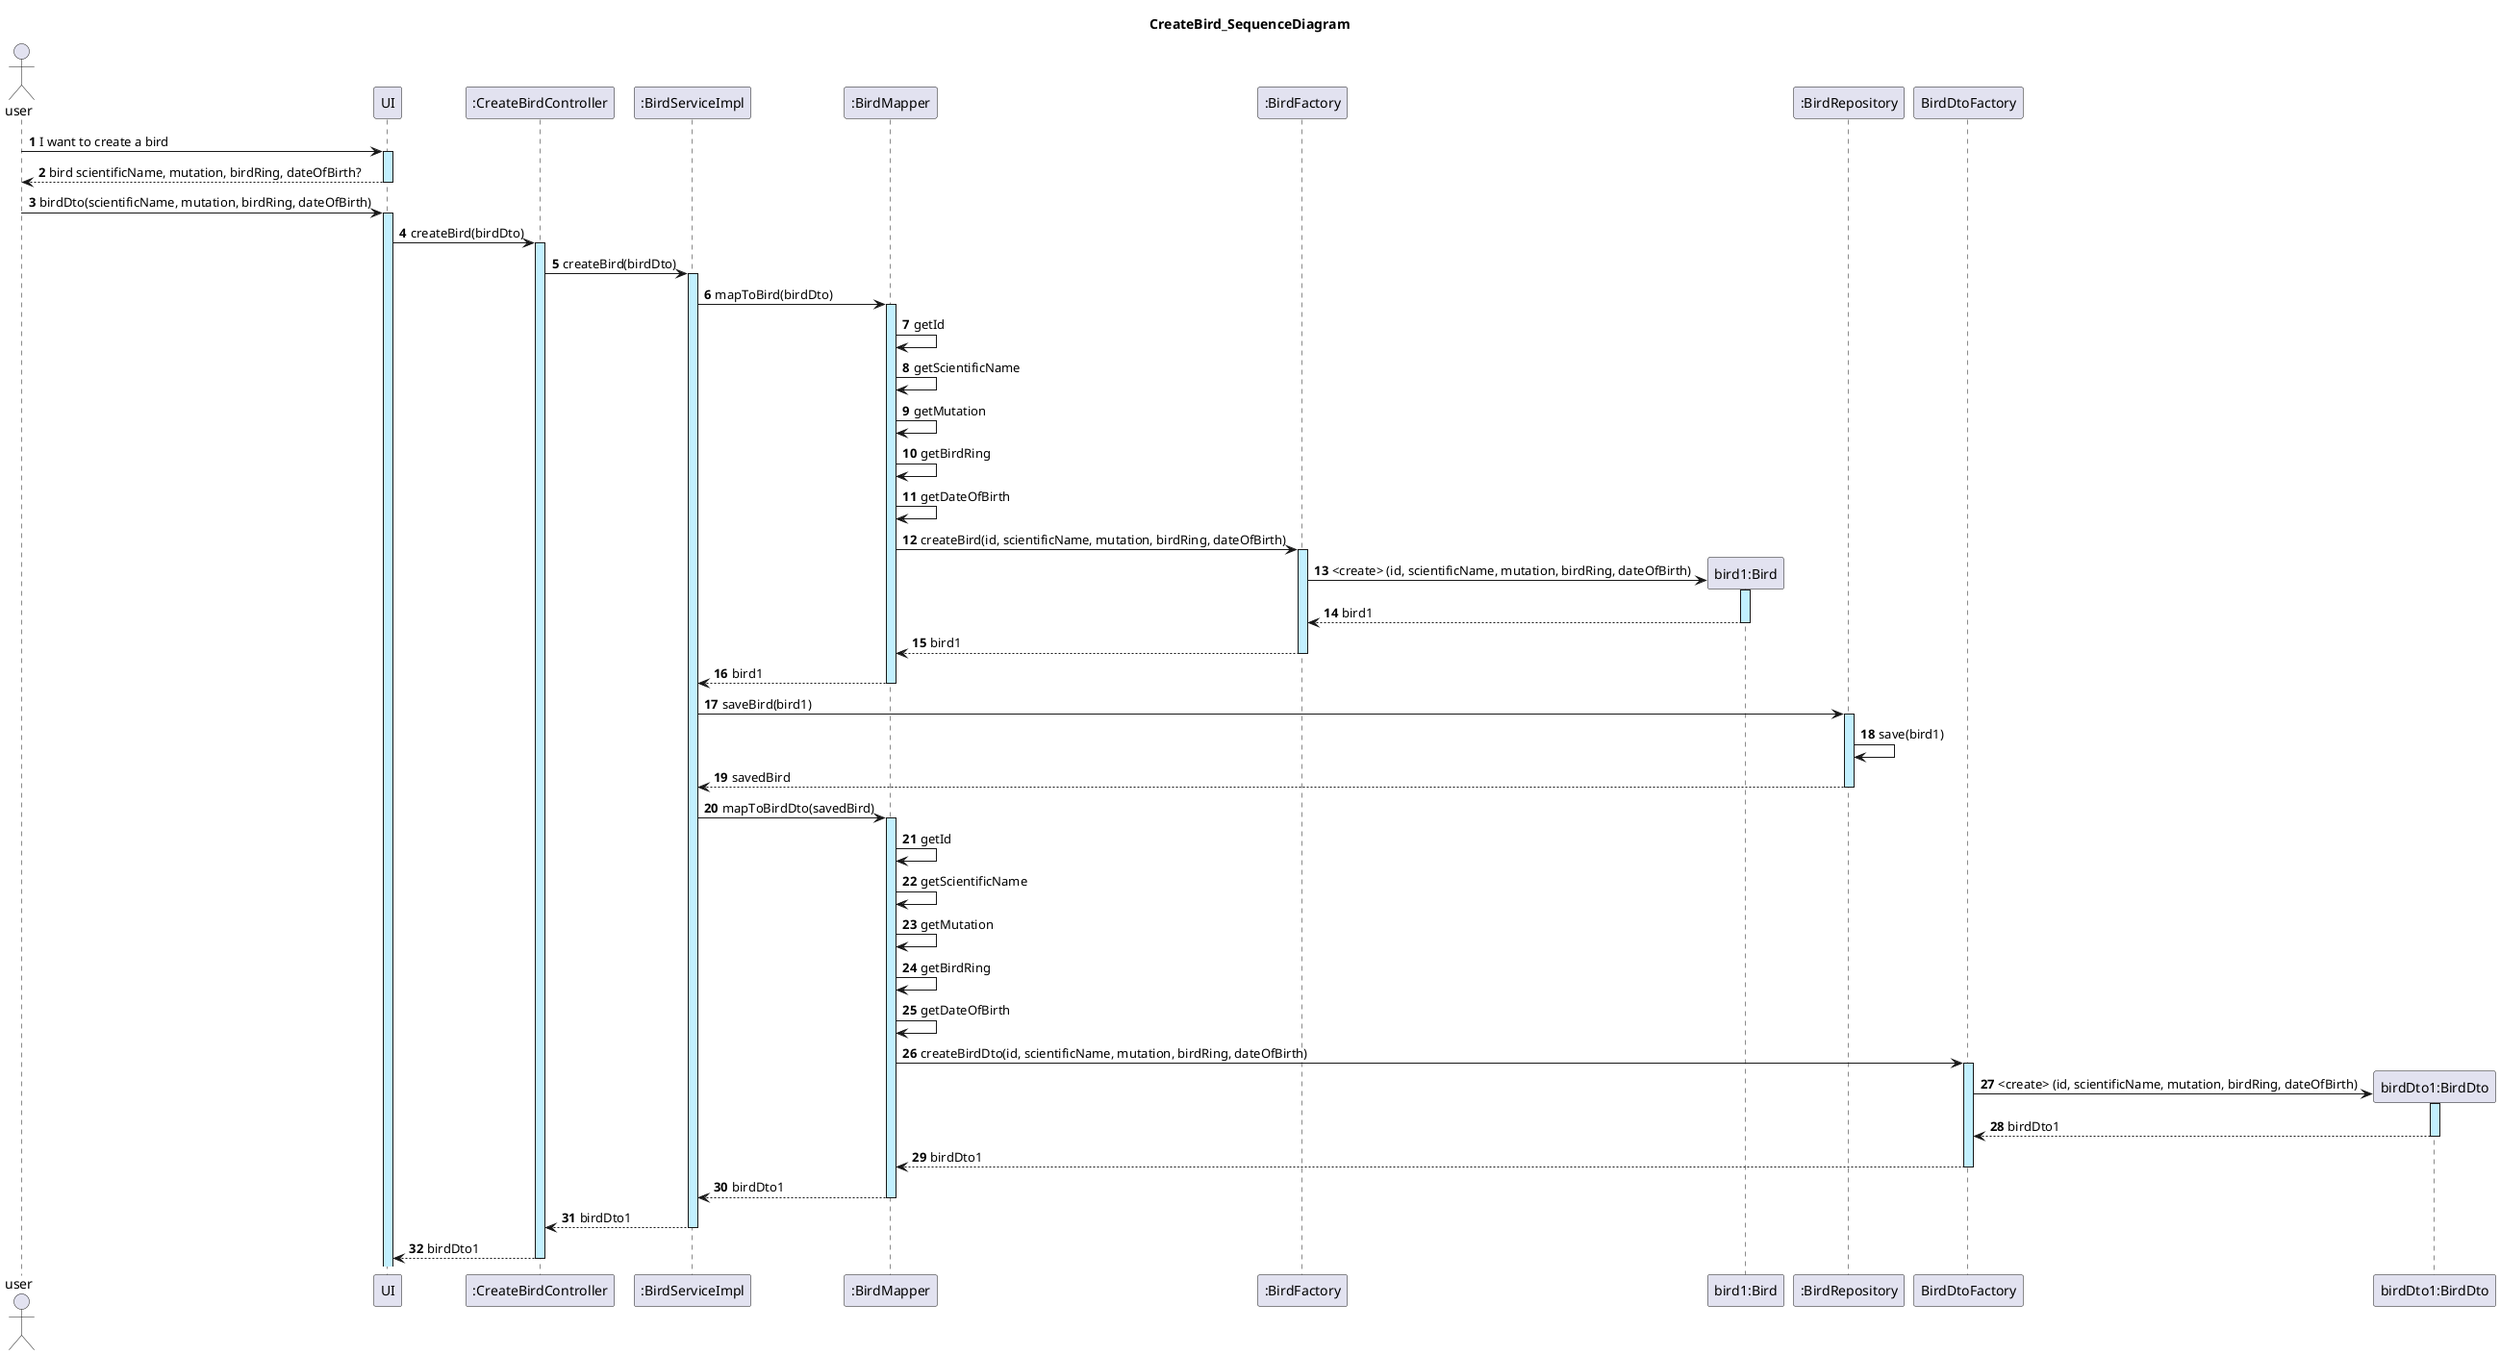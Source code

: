 @startuml
actor user
autonumber

title: CreateBird_SequenceDiagram

user -> UI ++ #application : I want to create a bird
UI --> user -- : bird scientificName, mutation, birdRing, dateOfBirth?
user -> UI ++ #application : birdDto(scientificName, mutation, birdRing, dateOfBirth)
UI -> ":CreateBirdController" as CreateBirdController ++ #application : createBird(birdDto)

CreateBirdController -> ":BirdServiceImpl" as BirdServiceImpl ++ #application : createBird(birdDto)
BirdServiceImpl -> ":BirdMapper" as BirdMapper ++ #application : mapToBird(birdDto)

BirdMapper -> BirdMapper : getId
BirdMapper -> BirdMapper : getScientificName
BirdMapper -> BirdMapper : getMutation
BirdMapper -> BirdMapper : getBirdRing
BirdMapper -> BirdMapper : getDateOfBirth
BirdMapper -> ":BirdFactory" as BirdFactory ++ #application : createBird(id, scientificName, mutation, birdRing, dateOfBirth)

create "bird1:Bird" as Bird
BirdFactory -> Bird ++ #application : <create> (id, scientificName, mutation, birdRing, dateOfBirth)
Bird --> BirdFactory -- : bird1
BirdFactory --> BirdMapper -- : bird1
BirdMapper --> BirdServiceImpl -- : bird1
BirdServiceImpl -> ":BirdRepository" as BirdRepository ++ #application : saveBird(bird1)
BirdRepository -> BirdRepository : save(bird1)
BirdRepository --> BirdServiceImpl  -- : savedBird

BirdServiceImpl -> BirdMapper ++ #application : mapToBirdDto(savedBird)
BirdMapper -> BirdMapper : getId
BirdMapper -> BirdMapper : getScientificName
BirdMapper -> BirdMapper : getMutation
BirdMapper -> BirdMapper : getBirdRing
BirdMapper -> BirdMapper : getDateOfBirth
BirdMapper -> "BirdDtoFactory" as BirdDtoFactory ++ #application : createBirdDto(id, scientificName, mutation, birdRing, dateOfBirth)

create "birdDto1:BirdDto" as BirdDto
BirdDtoFactory -> BirdDto ++ #application : <create> (id, scientificName, mutation, birdRing, dateOfBirth)
BirdDto --> BirdDtoFactory -- : birdDto1
BirdDtoFactory --> BirdMapper -- : birdDto1
BirdMapper --> BirdServiceImpl -- :birdDto1
BirdServiceImpl --> CreateBirdController -- : birdDto1
CreateBirdController --> UI -- : birdDto1
@enduml